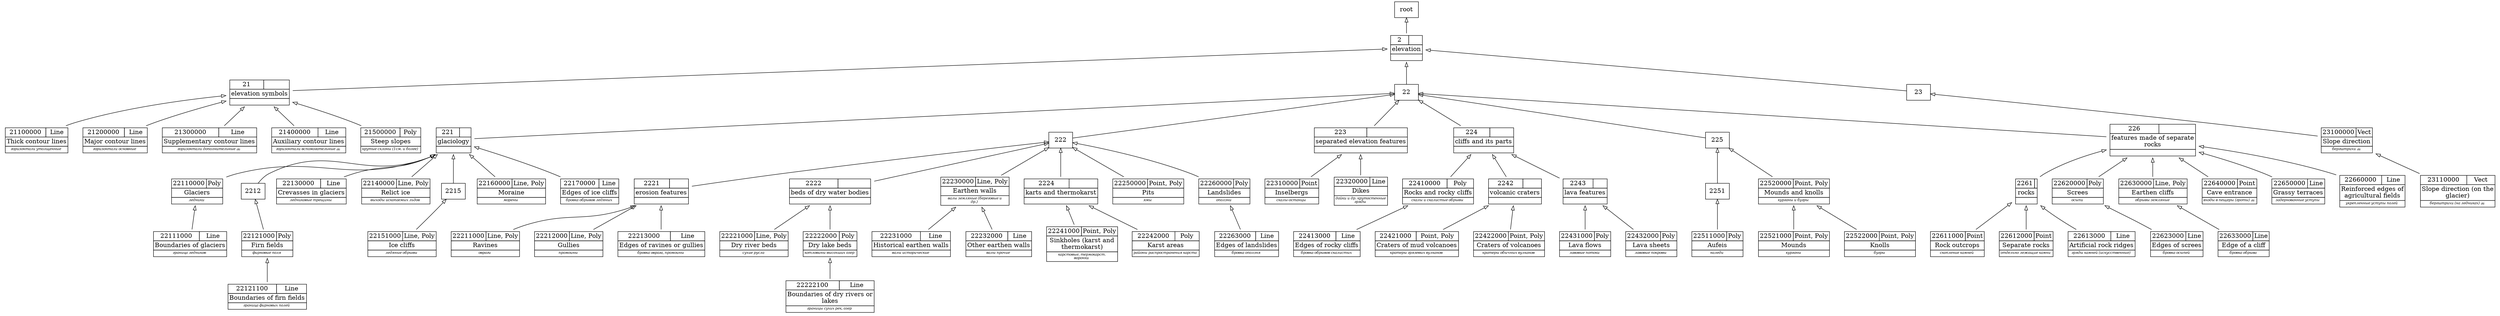 /* This file was auto-generated on Wed Jan  2 19:58:51 2013
   using SOFT.pm library version 0.5.  Command line:
/usr/local/bin/soft2gv.pl --noorphans --tuples=RFK.csv --styles=RFK.gvsty RFK-elevation.soft
*/
digraph G {
	rankdir=BT
	/* subgraphs */
	/* node attributes */
	"cat:2" [weight="5",label=< <TABLE BORDER="0" CELLBORDER="1" CELLSPACING="0">  <TR><TD>2</TD><TD></TD></TR>  <TR><TD COLSPAN="2">elevation</TD></TR>  <TR><TD COLSPAN="2"><FONT POINT-SIZE="8"><I> </I></FONT></TD></TR>  </TABLE>>,shape="plaintext"];
	"cat:21" [weight="5",label=< <TABLE BORDER="0" CELLBORDER="1" CELLSPACING="0">  <TR><TD>21</TD><TD></TD></TR>  <TR><TD COLSPAN="2">elevation symbols</TD></TR>  <TR><TD COLSPAN="2"><FONT POINT-SIZE="8"><I> </I></FONT></TD></TR>  </TABLE>>,shape="plaintext"];
	"cat:211" [weight="5",label=< <TABLE BORDER="0" CELLBORDER="1" CELLSPACING="0">  <TR><TD>21100000</TD><TD>Line</TD></TR>  <TR><TD COLSPAN="2">Thick contour lines</TD></TR>  <TR><TD COLSPAN="2"><FONT POINT-SIZE="8"><I>&#x433;&#x43E;&#x440;&#x438;&#x437;&#x43E;&#x43D;&#x442;&#x430;&#x43B;&#x438; &#x443;&#x442;&#x43E;&#x43B;&#x449;&#x435;&#x43D;&#x43D;&#x44B;&#x435; </I></FONT></TD></TR>  </TABLE>>,shape="plaintext"];
	"cat:212" [weight="5",label=< <TABLE BORDER="0" CELLBORDER="1" CELLSPACING="0">  <TR><TD>21200000</TD><TD>Line</TD></TR>  <TR><TD COLSPAN="2">Major contour lines</TD></TR>  <TR><TD COLSPAN="2"><FONT POINT-SIZE="8"><I>&#x433;&#x43E;&#x440;&#x438;&#x437;&#x43E;&#x43D;&#x442;&#x430;&#x43B;&#x438; &#x43E;&#x441;&#x43D;&#x43E;&#x432;&#x43D;&#x44B;&#x435; </I></FONT></TD></TR>  </TABLE>>,shape="plaintext"];
	"cat:213" [weight="5",label=< <TABLE BORDER="0" CELLBORDER="1" CELLSPACING="0">  <TR><TD>21300000</TD><TD>Line</TD></TR>  <TR><TD COLSPAN="2">Supplementary contour lines</TD></TR>  <TR><TD COLSPAN="2"><FONT POINT-SIZE="8"><I>&#x433;&#x43E;&#x440;&#x438;&#x437;&#x43E;&#x43D;&#x442;&#x430;&#x43B;&#x438; &#x434;&#x43E;&#x43F;&#x43E;&#x43B;&#x43D;&#x438;&#x442;&#x435;&#x43B;&#x44C;&#x43D;&#x44B;&#x435; &#x2694; </I></FONT></TD></TR>  </TABLE>>,shape="plaintext"];
	"cat:214" [weight="5",label=< <TABLE BORDER="0" CELLBORDER="1" CELLSPACING="0">  <TR><TD>21400000</TD><TD>Line</TD></TR>  <TR><TD COLSPAN="2">Auxiliary contour lines</TD></TR>  <TR><TD COLSPAN="2"><FONT POINT-SIZE="8"><I>&#x433;&#x43E;&#x440;&#x438;&#x437;&#x43E;&#x43D;&#x442;&#x430;&#x43B;&#x438; &#x432;&#x441;&#x43F;&#x43E;&#x43C;&#x43E;&#x433;&#x430;&#x442;&#x435;&#x43B;&#x44C;&#x43D;&#x44B;&#x435; &#x2694; </I></FONT></TD></TR>  </TABLE>>,shape="plaintext"];
	"cat:215" [weight="5",label=< <TABLE BORDER="0" CELLBORDER="1" CELLSPACING="0">  <TR><TD>21500000</TD><TD>Poly</TD></TR>  <TR><TD COLSPAN="2">Steep slopes</TD></TR>  <TR><TD COLSPAN="2"><FONT POINT-SIZE="8"><I>&#x43A;&#x440;&#x443;&#x442;&#x44B;&#x435; &#x441;&#x43A;&#x43B;&#x43E;&#x43D;&#x44B; (1&#x441;&#x43C;. &#x438; &#x431;&#x43E;&#x43B;&#x435;&#x435;) </I></FONT></TD></TR>  </TABLE>>,shape="plaintext"];
	"cat:22" [weight="5",shape="box",label="22"];
	"cat:221" [weight="5",label=< <TABLE BORDER="0" CELLBORDER="1" CELLSPACING="0">  <TR><TD>221</TD><TD></TD></TR>  <TR><TD COLSPAN="2">glaciology</TD></TR>  <TR><TD COLSPAN="2"><FONT POINT-SIZE="8"><I> </I></FONT></TD></TR>  </TABLE>>,shape="plaintext"];
	"cat:2211" [weight="5",label=< <TABLE BORDER="0" CELLBORDER="1" CELLSPACING="0">  <TR><TD>22110000</TD><TD>Poly</TD></TR>  <TR><TD COLSPAN="2">Glaciers</TD></TR>  <TR><TD COLSPAN="2"><FONT POINT-SIZE="8"><I>&#x43B;&#x435;&#x434;&#x43D;&#x438;&#x43A;&#x438; </I></FONT></TD></TR>  </TABLE>>,shape="plaintext"];
	"cat:22111" [weight="5",label=< <TABLE BORDER="0" CELLBORDER="1" CELLSPACING="0">  <TR><TD>22111000</TD><TD>Line</TD></TR>  <TR><TD COLSPAN="2">Boundaries of glaciers</TD></TR>  <TR><TD COLSPAN="2"><FONT POINT-SIZE="8"><I>&#x433;&#x440;&#x430;&#x43D;&#x438;&#x446;&#x430; &#x43B;&#x435;&#x434;&#x43D;&#x438;&#x43A;&#x43E;&#x432; </I></FONT></TD></TR>  </TABLE>>,shape="plaintext"];
	"cat:2212" [weight="5",shape="box",label="2212"];
	"cat:22121" [weight="5",label=< <TABLE BORDER="0" CELLBORDER="1" CELLSPACING="0">  <TR><TD>22121000</TD><TD>Poly</TD></TR>  <TR><TD COLSPAN="2">Firn fields</TD></TR>  <TR><TD COLSPAN="2"><FONT POINT-SIZE="8"><I>&#x444;&#x438;&#x440;&#x43D;&#x43E;&#x432;&#x44B;&#x435; &#x43F;&#x43E;&#x43B;&#x44F; </I></FONT></TD></TR>  </TABLE>>,shape="plaintext"];
	"cat:221211" [weight="5",label=< <TABLE BORDER="0" CELLBORDER="1" CELLSPACING="0">  <TR><TD>22121100</TD><TD>Line</TD></TR>  <TR><TD COLSPAN="2">Boundaries of firn fields</TD></TR>  <TR><TD COLSPAN="2"><FONT POINT-SIZE="8"><I>&#x433;&#x440;&#x430;&#x43D;&#x438;&#x446;&#x430; &#x444;&#x438;&#x440;&#x43D;&#x43E;&#x432;&#x44B;&#x445; &#x43F;&#x43E;&#x43B;&#x435;&#x439; </I></FONT></TD></TR>  </TABLE>>,shape="plaintext"];
	"cat:2213" [weight="5",label=< <TABLE BORDER="0" CELLBORDER="1" CELLSPACING="0">  <TR><TD>22130000</TD><TD>Line</TD></TR>  <TR><TD COLSPAN="2">Crevasses in glaciers</TD></TR>  <TR><TD COLSPAN="2"><FONT POINT-SIZE="8"><I>&#x43B;&#x435;&#x434;&#x43D;&#x438;&#x43A;&#x43E;&#x432;&#x44B;&#x435; &#x442;&#x440;&#x435;&#x449;&#x438;&#x43D;&#x44B; </I></FONT></TD></TR>  </TABLE>>,shape="plaintext"];
	"cat:2214" [weight="5",label=< <TABLE BORDER="0" CELLBORDER="1" CELLSPACING="0">  <TR><TD>22140000</TD><TD>Line, Poly</TD></TR>  <TR><TD COLSPAN="2">Relict ice</TD></TR>  <TR><TD COLSPAN="2"><FONT POINT-SIZE="8"><I>&#x432;&#x44B;&#x445;&#x43E;&#x434;&#x44B; &#x438;&#x441;&#x43A;&#x43E;&#x43F;&#x430;&#x435;&#x43C;&#x44B;&#x445; &#x43B;&#x44C;&#x434;&#x43E;&#x432; </I></FONT></TD></TR>  </TABLE>>,shape="plaintext"];
	"cat:2215" [weight="5",shape="box",label="2215"];
	"cat:22151" [weight="5",label=< <TABLE BORDER="0" CELLBORDER="1" CELLSPACING="0">  <TR><TD>22151000</TD><TD>Line, Poly</TD></TR>  <TR><TD COLSPAN="2">Ice cliffs</TD></TR>  <TR><TD COLSPAN="2"><FONT POINT-SIZE="8"><I>&#x43B;&#x435;&#x434;&#x44F;&#x43D;&#x44B;&#x435; &#x43E;&#x431;&#x440;&#x44B;&#x432;&#x44B; </I></FONT></TD></TR>  </TABLE>>,shape="plaintext"];
	"cat:2216" [weight="5",label=< <TABLE BORDER="0" CELLBORDER="1" CELLSPACING="0">  <TR><TD>22160000</TD><TD>Line, Poly</TD></TR>  <TR><TD COLSPAN="2">Moraine</TD></TR>  <TR><TD COLSPAN="2"><FONT POINT-SIZE="8"><I>&#x43C;&#x43E;&#x440;&#x435;&#x43D;&#x44B; </I></FONT></TD></TR>  </TABLE>>,shape="plaintext"];
	"cat:2217" [weight="5",label=< <TABLE BORDER="0" CELLBORDER="1" CELLSPACING="0">  <TR><TD>22170000</TD><TD>Line</TD></TR>  <TR><TD COLSPAN="2">Edges of ice cliffs</TD></TR>  <TR><TD COLSPAN="2"><FONT POINT-SIZE="8"><I>&#x431;&#x440;&#x43E;&#x432;&#x43A;&#x430; &#x43E;&#x431;&#x440;&#x44B;&#x432;&#x43E;&#x432; &#x43B;&#x435;&#x434;&#x44F;&#x43D;&#x44B;&#x445; </I></FONT></TD></TR>  </TABLE>>,shape="plaintext"];
	"cat:222" [weight="5",shape="box",label="222"];
	"cat:2221" [weight="5",label=< <TABLE BORDER="0" CELLBORDER="1" CELLSPACING="0">  <TR><TD>2221</TD><TD></TD></TR>  <TR><TD COLSPAN="2">erosion features</TD></TR>  <TR><TD COLSPAN="2"><FONT POINT-SIZE="8"><I> </I></FONT></TD></TR>  </TABLE>>,shape="plaintext"];
	"cat:22211" [weight="5",label=< <TABLE BORDER="0" CELLBORDER="1" CELLSPACING="0">  <TR><TD>22211000</TD><TD>Line, Poly</TD></TR>  <TR><TD COLSPAN="2">Ravines</TD></TR>  <TR><TD COLSPAN="2"><FONT POINT-SIZE="8"><I>&#x43E;&#x432;&#x440;&#x430;&#x433;&#x438; </I></FONT></TD></TR>  </TABLE>>,shape="plaintext"];
	"cat:22212" [weight="5",label=< <TABLE BORDER="0" CELLBORDER="1" CELLSPACING="0">  <TR><TD>22212000</TD><TD>Line, Poly</TD></TR>  <TR><TD COLSPAN="2">Gullies</TD></TR>  <TR><TD COLSPAN="2"><FONT POINT-SIZE="8"><I>&#x43F;&#x440;&#x43E;&#x43C;&#x43E;&#x438;&#x43D;&#x44B; </I></FONT></TD></TR>  </TABLE>>,shape="plaintext"];
	"cat:22213" [weight="5",label=< <TABLE BORDER="0" CELLBORDER="1" CELLSPACING="0">  <TR><TD>22213000</TD><TD>Line</TD></TR>  <TR><TD COLSPAN="2">Edges of ravines or gullies</TD></TR>  <TR><TD COLSPAN="2"><FONT POINT-SIZE="8"><I>&#x431;&#x440;&#x43E;&#x432;&#x43A;&#x430; &#x43E;&#x432;&#x440;&#x430;&#x433;&#x430;, &#x43F;&#x440;&#x43E;&#x43C;&#x43E;&#x438;&#x43D;&#x44B; </I></FONT></TD></TR>  </TABLE>>,shape="plaintext"];
	"cat:2222" [weight="5",label=< <TABLE BORDER="0" CELLBORDER="1" CELLSPACING="0">  <TR><TD>2222</TD><TD></TD></TR>  <TR><TD COLSPAN="2">beds of dry water bodies</TD></TR>  <TR><TD COLSPAN="2"><FONT POINT-SIZE="8"><I> </I></FONT></TD></TR>  </TABLE>>,shape="plaintext"];
	"cat:22221" [weight="5",label=< <TABLE BORDER="0" CELLBORDER="1" CELLSPACING="0">  <TR><TD>22221000</TD><TD>Line, Poly</TD></TR>  <TR><TD COLSPAN="2">Dry river beds</TD></TR>  <TR><TD COLSPAN="2"><FONT POINT-SIZE="8"><I>&#x441;&#x443;&#x445;&#x438;&#x435; &#x440;&#x443;&#x441;&#x43B;&#x430; </I></FONT></TD></TR>  </TABLE>>,shape="plaintext"];
	"cat:22222" [weight="5",label=< <TABLE BORDER="0" CELLBORDER="1" CELLSPACING="0">  <TR><TD>22222000</TD><TD>Poly</TD></TR>  <TR><TD COLSPAN="2">Dry lake beds</TD></TR>  <TR><TD COLSPAN="2"><FONT POINT-SIZE="8"><I>&#x43A;&#x43E;&#x442;&#x43B;&#x43E;&#x432;&#x438;&#x43D;&#x44B; &#x432;&#x44B;&#x441;&#x43E;&#x445;&#x448;&#x438;&#x445; &#x43E;&#x437;&#x435;&#x440; </I></FONT></TD></TR>  </TABLE>>,shape="plaintext"];
	"cat:222221" [weight="5",label=< <TABLE BORDER="0" CELLBORDER="1" CELLSPACING="0">  <TR><TD>22222100</TD><TD>Line</TD></TR>  <TR><TD COLSPAN="2">Boundaries of dry rivers or<BR/>lakes</TD></TR>  <TR><TD COLSPAN="2"><FONT POINT-SIZE="8"><I>&#x433;&#x440;&#x430;&#x43D;&#x438;&#x446;&#x44B; &#x441;&#x443;&#x445;&#x438;&#x445; &#x440;&#x435;&#x43A;, &#x43E;&#x437;&#x435;&#x440; </I></FONT></TD></TR>  </TABLE>>,shape="plaintext"];
	"cat:2223" [weight="5",label=< <TABLE BORDER="0" CELLBORDER="1" CELLSPACING="0">  <TR><TD>22230000</TD><TD>Line, Poly</TD></TR>  <TR><TD COLSPAN="2">Earthen walls</TD></TR>  <TR><TD COLSPAN="2"><FONT POINT-SIZE="8"><I>&#x432;&#x430;&#x43B;&#x44B; &#x437;&#x435;&#x43C;&#x43B;&#x44F;&#x43D;&#x44B;&#x435; (&#x431;&#x435;&#x440;&#x435;&#x433;&#x43E;&#x432;&#x44B;&#x435; &#x438;<BR/>&#x434;&#x440;.) </I></FONT></TD></TR>  </TABLE>>,shape="plaintext"];
	"cat:22231" [weight="5",label=< <TABLE BORDER="0" CELLBORDER="1" CELLSPACING="0">  <TR><TD>22231000</TD><TD>Line</TD></TR>  <TR><TD COLSPAN="2">Historical earthen walls</TD></TR>  <TR><TD COLSPAN="2"><FONT POINT-SIZE="8"><I>&#x432;&#x430;&#x43B;&#x44B; &#x438;&#x441;&#x442;&#x43E;&#x440;&#x438;&#x447;&#x435;&#x441;&#x43A;&#x438;&#x435; </I></FONT></TD></TR>  </TABLE>>,shape="plaintext"];
	"cat:22232" [weight="5",label=< <TABLE BORDER="0" CELLBORDER="1" CELLSPACING="0">  <TR><TD>22232000</TD><TD>Line</TD></TR>  <TR><TD COLSPAN="2">Other earthen walls</TD></TR>  <TR><TD COLSPAN="2"><FONT POINT-SIZE="8"><I>&#x432;&#x430;&#x43B;&#x44B; &#x43F;&#x440;&#x43E;&#x447;&#x438;&#x435; </I></FONT></TD></TR>  </TABLE>>,shape="plaintext"];
	"cat:2224" [weight="5",label=< <TABLE BORDER="0" CELLBORDER="1" CELLSPACING="0">  <TR><TD>2224</TD><TD></TD></TR>  <TR><TD COLSPAN="2">karts and thermokarst</TD></TR>  <TR><TD COLSPAN="2"><FONT POINT-SIZE="8"><I> </I></FONT></TD></TR>  </TABLE>>,shape="plaintext"];
	"cat:22241" [weight="5",label=< <TABLE BORDER="0" CELLBORDER="1" CELLSPACING="0">  <TR><TD>22241000</TD><TD>Point, Poly</TD></TR>  <TR><TD COLSPAN="2">Sinkholes (karst and<BR/>thermokarst)</TD></TR>  <TR><TD COLSPAN="2"><FONT POINT-SIZE="8"><I>&#x43A;&#x430;&#x440;&#x441;&#x442;&#x43E;&#x432;&#x44B;&#x435;, &#x442;&#x435;&#x440;&#x43C;&#x43E;&#x43A;&#x430;&#x440;&#x441;&#x442;.<BR/>&#x432;&#x43E;&#x440;&#x43E;&#x43D;&#x43A;&#x438; </I></FONT></TD></TR>  </TABLE>>,shape="plaintext"];
	"cat:22242" [weight="5",label=< <TABLE BORDER="0" CELLBORDER="1" CELLSPACING="0">  <TR><TD>22242000</TD><TD>Poly</TD></TR>  <TR><TD COLSPAN="2">Karst areas</TD></TR>  <TR><TD COLSPAN="2"><FONT POINT-SIZE="8"><I>&#x440;&#x430;&#x439;&#x43E;&#x43D;&#x44B; &#x440;&#x430;&#x441;&#x43F;&#x440;&#x43E;&#x441;&#x442;&#x440;&#x430;&#x43D;&#x435;&#x43D;&#x438;&#x44F; &#x43A;&#x430;&#x440;&#x441;&#x442;&#x430; </I></FONT></TD></TR>  </TABLE>>,shape="plaintext"];
	"cat:2225" [weight="5",label=< <TABLE BORDER="0" CELLBORDER="1" CELLSPACING="0">  <TR><TD>22250000</TD><TD>Point, Poly</TD></TR>  <TR><TD COLSPAN="2">Pits</TD></TR>  <TR><TD COLSPAN="2"><FONT POINT-SIZE="8"><I>&#x44F;&#x43C;&#x44B; </I></FONT></TD></TR>  </TABLE>>,shape="plaintext"];
	"cat:2226" [weight="5",label=< <TABLE BORDER="0" CELLBORDER="1" CELLSPACING="0">  <TR><TD>22260000</TD><TD>Poly</TD></TR>  <TR><TD COLSPAN="2">Landslides</TD></TR>  <TR><TD COLSPAN="2"><FONT POINT-SIZE="8"><I>&#x43E;&#x43F;&#x43E;&#x43B;&#x437;&#x43D;&#x438; </I></FONT></TD></TR>  </TABLE>>,shape="plaintext"];
	"cat:22263" [weight="5",label=< <TABLE BORDER="0" CELLBORDER="1" CELLSPACING="0">  <TR><TD>22263000</TD><TD>Line</TD></TR>  <TR><TD COLSPAN="2">Edges of landslides</TD></TR>  <TR><TD COLSPAN="2"><FONT POINT-SIZE="8"><I>&#x431;&#x440;&#x43E;&#x432;&#x43A;&#x430; &#x43E;&#x43F;&#x43E;&#x43B;&#x437;&#x43D;&#x44F; </I></FONT></TD></TR>  </TABLE>>,shape="plaintext"];
	"cat:223" [weight="5",label=< <TABLE BORDER="0" CELLBORDER="1" CELLSPACING="0">  <TR><TD>223</TD><TD></TD></TR>  <TR><TD COLSPAN="2">separated elevation features</TD></TR>  <TR><TD COLSPAN="2"><FONT POINT-SIZE="8"><I> </I></FONT></TD></TR>  </TABLE>>,shape="plaintext"];
	"cat:2231" [weight="5",label=< <TABLE BORDER="0" CELLBORDER="1" CELLSPACING="0">  <TR><TD>22310000</TD><TD>Point</TD></TR>  <TR><TD COLSPAN="2">Inselbergs</TD></TR>  <TR><TD COLSPAN="2"><FONT POINT-SIZE="8"><I>&#x441;&#x43A;&#x430;&#x43B;&#x44B;-&#x43E;&#x441;&#x442;&#x430;&#x43D;&#x446;&#x44B; </I></FONT></TD></TR>  </TABLE>>,shape="plaintext"];
	"cat:2232" [weight="5",label=< <TABLE BORDER="0" CELLBORDER="1" CELLSPACING="0">  <TR><TD>22320000</TD><TD>Line</TD></TR>  <TR><TD COLSPAN="2">Dikes</TD></TR>  <TR><TD COLSPAN="2"><FONT POINT-SIZE="8"><I>&#x434;&#x430;&#x439;&#x43A;&#x438; &#x438; &#x434;&#x440;. &#x43A;&#x440;&#x443;&#x442;&#x43E;&#x441;&#x442;&#x435;&#x43D;&#x43D;&#x44B;&#x435;<BR/>&#x433;&#x440;&#x44F;&#x434;&#x44B; </I></FONT></TD></TR>  </TABLE>>,shape="plaintext"];
	"cat:224" [weight="5",label=< <TABLE BORDER="0" CELLBORDER="1" CELLSPACING="0">  <TR><TD>224</TD><TD></TD></TR>  <TR><TD COLSPAN="2">cliffs and its parts</TD></TR>  <TR><TD COLSPAN="2"><FONT POINT-SIZE="8"><I> </I></FONT></TD></TR>  </TABLE>>,shape="plaintext"];
	"cat:2241" [weight="5",label=< <TABLE BORDER="0" CELLBORDER="1" CELLSPACING="0">  <TR><TD>22410000</TD><TD>Poly</TD></TR>  <TR><TD COLSPAN="2">Rocks and rocky cliffs</TD></TR>  <TR><TD COLSPAN="2"><FONT POINT-SIZE="8"><I>&#x441;&#x43A;&#x430;&#x43B;&#x44B; &#x438; &#x441;&#x43A;&#x430;&#x43B;&#x438;&#x441;&#x442;&#x44B;&#x435; &#x43E;&#x431;&#x440;&#x44B;&#x432;&#x44B; </I></FONT></TD></TR>  </TABLE>>,shape="plaintext"];
	"cat:22413" [weight="5",label=< <TABLE BORDER="0" CELLBORDER="1" CELLSPACING="0">  <TR><TD>22413000</TD><TD>Line</TD></TR>  <TR><TD COLSPAN="2">Edges of rocky cliffs</TD></TR>  <TR><TD COLSPAN="2"><FONT POINT-SIZE="8"><I>&#x431;&#x440;&#x43E;&#x432;&#x43A;&#x430; &#x43E;&#x431;&#x440;&#x44B;&#x432;&#x43E;&#x432; &#x441;&#x43A;&#x430;&#x43B;&#x438;&#x441;&#x442;&#x44B;&#x445; </I></FONT></TD></TR>  </TABLE>>,shape="plaintext"];
	"cat:2242" [weight="5",label=< <TABLE BORDER="0" CELLBORDER="1" CELLSPACING="0">  <TR><TD>2242</TD><TD></TD></TR>  <TR><TD COLSPAN="2">volcanic craters</TD></TR>  <TR><TD COLSPAN="2"><FONT POINT-SIZE="8"><I> </I></FONT></TD></TR>  </TABLE>>,shape="plaintext"];
	"cat:22421" [weight="5",label=< <TABLE BORDER="0" CELLBORDER="1" CELLSPACING="0">  <TR><TD>22421000</TD><TD>Point, Poly</TD></TR>  <TR><TD COLSPAN="2">Craters of mud volcanoes</TD></TR>  <TR><TD COLSPAN="2"><FONT POINT-SIZE="8"><I>&#x43A;&#x440;&#x430;&#x442;&#x435;&#x440;&#x44B; &#x433;&#x440;&#x44F;&#x437;&#x435;&#x432;&#x44B;&#x445; &#x432;&#x443;&#x43B;&#x43A;&#x430;&#x43D;&#x43E;&#x432; </I></FONT></TD></TR>  </TABLE>>,shape="plaintext"];
	"cat:22422" [weight="5",label=< <TABLE BORDER="0" CELLBORDER="1" CELLSPACING="0">  <TR><TD>22422000</TD><TD>Point, Poly</TD></TR>  <TR><TD COLSPAN="2">Craters of volcanoes</TD></TR>  <TR><TD COLSPAN="2"><FONT POINT-SIZE="8"><I>&#x43A;&#x440;&#x430;&#x442;&#x435;&#x440;&#x44B; &#x43E;&#x431;&#x44B;&#x447;&#x43D;&#x44B;&#x445; &#x432;&#x443;&#x43B;&#x43A;&#x430;&#x43D;&#x43E;&#x432; </I></FONT></TD></TR>  </TABLE>>,shape="plaintext"];
	"cat:2243" [weight="5",label=< <TABLE BORDER="0" CELLBORDER="1" CELLSPACING="0">  <TR><TD>2243</TD><TD></TD></TR>  <TR><TD COLSPAN="2">lava features</TD></TR>  <TR><TD COLSPAN="2"><FONT POINT-SIZE="8"><I> </I></FONT></TD></TR>  </TABLE>>,shape="plaintext"];
	"cat:22431" [weight="5",label=< <TABLE BORDER="0" CELLBORDER="1" CELLSPACING="0">  <TR><TD>22431000</TD><TD>Poly</TD></TR>  <TR><TD COLSPAN="2">Lava flows</TD></TR>  <TR><TD COLSPAN="2"><FONT POINT-SIZE="8"><I>&#x43B;&#x430;&#x432;&#x43E;&#x432;&#x44B;&#x435; &#x43F;&#x43E;&#x442;&#x43E;&#x43A;&#x438; </I></FONT></TD></TR>  </TABLE>>,shape="plaintext"];
	"cat:22432" [weight="5",label=< <TABLE BORDER="0" CELLBORDER="1" CELLSPACING="0">  <TR><TD>22432000</TD><TD>Poly</TD></TR>  <TR><TD COLSPAN="2">Lava sheets</TD></TR>  <TR><TD COLSPAN="2"><FONT POINT-SIZE="8"><I>&#x43B;&#x430;&#x432;&#x43E;&#x432;&#x44B;&#x435; &#x43F;&#x43E;&#x43A;&#x440;&#x43E;&#x432;&#x44B; </I></FONT></TD></TR>  </TABLE>>,shape="plaintext"];
	"cat:225" [weight="5",shape="box",label="225"];
	"cat:2251" [weight="5",shape="box",label="2251"];
	"cat:22511" [weight="5",label=< <TABLE BORDER="0" CELLBORDER="1" CELLSPACING="0">  <TR><TD>22511000</TD><TD>Poly</TD></TR>  <TR><TD COLSPAN="2">Aufeis</TD></TR>  <TR><TD COLSPAN="2"><FONT POINT-SIZE="8"><I>&#x43D;&#x430;&#x43B;&#x435;&#x434;&#x438; </I></FONT></TD></TR>  </TABLE>>,shape="plaintext"];
	"cat:2252" [weight="5",label=< <TABLE BORDER="0" CELLBORDER="1" CELLSPACING="0">  <TR><TD>22520000</TD><TD>Point, Poly</TD></TR>  <TR><TD COLSPAN="2">Mounds and knolls</TD></TR>  <TR><TD COLSPAN="2"><FONT POINT-SIZE="8"><I>&#x43A;&#x443;&#x440;&#x433;&#x430;&#x43D;&#x44B; &#x438; &#x431;&#x443;&#x433;&#x440;&#x44B; </I></FONT></TD></TR>  </TABLE>>,shape="plaintext"];
	"cat:22521" [weight="5",label=< <TABLE BORDER="0" CELLBORDER="1" CELLSPACING="0">  <TR><TD>22521000</TD><TD>Point, Poly</TD></TR>  <TR><TD COLSPAN="2">Mounds</TD></TR>  <TR><TD COLSPAN="2"><FONT POINT-SIZE="8"><I>&#x43A;&#x443;&#x440;&#x433;&#x430;&#x43D;&#x44B; </I></FONT></TD></TR>  </TABLE>>,shape="plaintext"];
	"cat:22522" [weight="5",label=< <TABLE BORDER="0" CELLBORDER="1" CELLSPACING="0">  <TR><TD>22522000</TD><TD>Point, Poly</TD></TR>  <TR><TD COLSPAN="2">Knolls</TD></TR>  <TR><TD COLSPAN="2"><FONT POINT-SIZE="8"><I>&#x431;&#x443;&#x433;&#x440;&#x44B; </I></FONT></TD></TR>  </TABLE>>,shape="plaintext"];
	"cat:226" [weight="5",label=< <TABLE BORDER="0" CELLBORDER="1" CELLSPACING="0">  <TR><TD>226</TD><TD></TD></TR>  <TR><TD COLSPAN="2">features made of separate<BR/>rocks</TD></TR>  <TR><TD COLSPAN="2"><FONT POINT-SIZE="8"><I> </I></FONT></TD></TR>  </TABLE>>,shape="plaintext"];
	"cat:2261" [weight="5",label=< <TABLE BORDER="0" CELLBORDER="1" CELLSPACING="0">  <TR><TD>2261</TD><TD></TD></TR>  <TR><TD COLSPAN="2">rocks</TD></TR>  <TR><TD COLSPAN="2"><FONT POINT-SIZE="8"><I> </I></FONT></TD></TR>  </TABLE>>,shape="plaintext"];
	"cat:22611" [weight="5",label=< <TABLE BORDER="0" CELLBORDER="1" CELLSPACING="0">  <TR><TD>22611000</TD><TD>Point</TD></TR>  <TR><TD COLSPAN="2">Rock outcrops</TD></TR>  <TR><TD COLSPAN="2"><FONT POINT-SIZE="8"><I>&#x441;&#x43A;&#x43E;&#x43F;&#x43B;&#x435;&#x43D;&#x438;&#x435; &#x43A;&#x430;&#x43C;&#x43D;&#x435;&#x439; </I></FONT></TD></TR>  </TABLE>>,shape="plaintext"];
	"cat:22612" [weight="5",label=< <TABLE BORDER="0" CELLBORDER="1" CELLSPACING="0">  <TR><TD>22612000</TD><TD>Point</TD></TR>  <TR><TD COLSPAN="2">Separate rocks</TD></TR>  <TR><TD COLSPAN="2"><FONT POINT-SIZE="8"><I>&#x43E;&#x442;&#x434;&#x435;&#x43B;&#x44C;&#x43D;&#x43E; &#x43B;&#x435;&#x436;&#x430;&#x449;&#x438;&#x435; &#x43A;&#x430;&#x43C;&#x43D;&#x438; </I></FONT></TD></TR>  </TABLE>>,shape="plaintext"];
	"cat:22613" [weight="5",label=< <TABLE BORDER="0" CELLBORDER="1" CELLSPACING="0">  <TR><TD>22613000</TD><TD>Line</TD></TR>  <TR><TD COLSPAN="2">Artificial rock ridges</TD></TR>  <TR><TD COLSPAN="2"><FONT POINT-SIZE="8"><I>&#x433;&#x440;&#x44F;&#x434;&#x44B; &#x43A;&#x430;&#x43C;&#x43D;&#x435;&#x439; (&#x438;&#x441;&#x43A;&#x443;&#x441;&#x441;&#x442;&#x432;&#x435;&#x43D;&#x43D;&#x44B;&#x435;) </I></FONT></TD></TR>  </TABLE>>,shape="plaintext"];
	"cat:2262" [weight="5",label=< <TABLE BORDER="0" CELLBORDER="1" CELLSPACING="0">  <TR><TD>22620000</TD><TD>Poly</TD></TR>  <TR><TD COLSPAN="2">Screes</TD></TR>  <TR><TD COLSPAN="2"><FONT POINT-SIZE="8"><I>&#x43E;&#x441;&#x44B;&#x43F;&#x438; </I></FONT></TD></TR>  </TABLE>>,shape="plaintext"];
	"cat:22623" [weight="5",label=< <TABLE BORDER="0" CELLBORDER="1" CELLSPACING="0">  <TR><TD>22623000</TD><TD>Line</TD></TR>  <TR><TD COLSPAN="2">Edges of screes</TD></TR>  <TR><TD COLSPAN="2"><FONT POINT-SIZE="8"><I>&#x431;&#x440;&#x43E;&#x432;&#x43A;&#x430; &#x43E;&#x441;&#x44B;&#x43F;&#x435;&#x439; </I></FONT></TD></TR>  </TABLE>>,shape="plaintext"];
	"cat:2263" [weight="5",label=< <TABLE BORDER="0" CELLBORDER="1" CELLSPACING="0">  <TR><TD>22630000</TD><TD>Line, Poly</TD></TR>  <TR><TD COLSPAN="2">Earthen cliffs</TD></TR>  <TR><TD COLSPAN="2"><FONT POINT-SIZE="8"><I>&#x43E;&#x431;&#x440;&#x44B;&#x432;&#x44B; &#x437;&#x435;&#x43C;&#x43B;&#x44F;&#x43D;&#x44B;&#x435; </I></FONT></TD></TR>  </TABLE>>,shape="plaintext"];
	"cat:22633" [weight="5",label=< <TABLE BORDER="0" CELLBORDER="1" CELLSPACING="0">  <TR><TD>22633000</TD><TD>Line</TD></TR>  <TR><TD COLSPAN="2">Edge of a cliff</TD></TR>  <TR><TD COLSPAN="2"><FONT POINT-SIZE="8"><I>&#x431;&#x440;&#x43E;&#x432;&#x43A;&#x430; &#x43E;&#x431;&#x440;&#x44B;&#x432;&#x430; </I></FONT></TD></TR>  </TABLE>>,shape="plaintext"];
	"cat:2264" [weight="5",label=< <TABLE BORDER="0" CELLBORDER="1" CELLSPACING="0">  <TR><TD>22640000</TD><TD>Point</TD></TR>  <TR><TD COLSPAN="2">Cave entrance</TD></TR>  <TR><TD COLSPAN="2"><FONT POINT-SIZE="8"><I>&#x432;&#x445;&#x43E;&#x434;&#x44B; &#x432; &#x43F;&#x435;&#x449;&#x435;&#x440;&#x44B; (&#x433;&#x440;&#x43E;&#x442;&#x44B;) &#x2694; </I></FONT></TD></TR>  </TABLE>>,shape="plaintext"];
	"cat:2265" [weight="5",label=< <TABLE BORDER="0" CELLBORDER="1" CELLSPACING="0">  <TR><TD>22650000</TD><TD>Line</TD></TR>  <TR><TD COLSPAN="2">Grassy terraces</TD></TR>  <TR><TD COLSPAN="2"><FONT POINT-SIZE="8"><I>&#x437;&#x430;&#x434;&#x435;&#x440;&#x43D;&#x43E;&#x432;&#x430;&#x43D;&#x43D;&#x44B;&#x435; &#x443;&#x441;&#x442;&#x443;&#x43F;&#x44B; </I></FONT></TD></TR>  </TABLE>>,shape="plaintext"];
	"cat:2266" [weight="5",label=< <TABLE BORDER="0" CELLBORDER="1" CELLSPACING="0">  <TR><TD>22660000</TD><TD>Line</TD></TR>  <TR><TD COLSPAN="2">Reinforced edges of<BR/>agricultural fields</TD></TR>  <TR><TD COLSPAN="2"><FONT POINT-SIZE="8"><I>&#x443;&#x43A;&#x440;&#x435;&#x43F;&#x43B;&#x435;&#x43D;&#x43D;&#x44B;&#x435; &#x443;&#x441;&#x442;&#x443;&#x43F;&#x44B; &#x43F;&#x43E;&#x43B;&#x435;&#x439; </I></FONT></TD></TR>  </TABLE>>,shape="plaintext"];
	"cat:23" [weight="5",shape="box",label="23"];
	"cat:231" [weight="5",label=< <TABLE BORDER="0" CELLBORDER="1" CELLSPACING="0">  <TR><TD>23100000</TD><TD>Vect</TD></TR>  <TR><TD COLSPAN="2">Slope direction</TD></TR>  <TR><TD COLSPAN="2"><FONT POINT-SIZE="8"><I>&#x431;&#x435;&#x440;&#x433;&#x448;&#x442;&#x440;&#x438;&#x445;&#x438; &#x2694; </I></FONT></TD></TR>  </TABLE>>,shape="plaintext"];
	"cat:2311" [weight="5",label=< <TABLE BORDER="0" CELLBORDER="1" CELLSPACING="0">  <TR><TD>23110000</TD><TD>Vect</TD></TR>  <TR><TD COLSPAN="2">Slope direction (on the<BR/>glacier)</TD></TR>  <TR><TD COLSPAN="2"><FONT POINT-SIZE="8"><I>&#x431;&#x435;&#x440;&#x433;&#x448;&#x442;&#x440;&#x438;&#x445;&#x438; (&#x43D;&#x430; &#x43B;&#x435;&#x434;&#x43D;&#x438;&#x43A;&#x430;&#x445;) &#x2694; </I></FONT></TD></TR>  </TABLE>>,shape="plaintext"];
	"cat:root" [weight="5",shape="box",label="root"];

	/* relations with attributes */
	"cat:2" -> "cat:root" [style="solid",arrowhead="empty"];
	"cat:21" -> "cat:2" [style="solid",arrowhead="empty"];
	"cat:211" -> "cat:21" [style="solid",arrowhead="empty"];
	"cat:212" -> "cat:21" [style="solid",arrowhead="empty"];
	"cat:213" -> "cat:21" [style="solid",arrowhead="empty"];
	"cat:214" -> "cat:21" [style="solid",arrowhead="empty"];
	"cat:215" -> "cat:21" [style="solid",arrowhead="empty"];
	"cat:22" -> "cat:2" [style="solid",arrowhead="empty"];
	"cat:221" -> "cat:22" [style="solid",arrowhead="empty"];
	"cat:2211" -> "cat:221" [style="solid",arrowhead="empty"];
	"cat:22111" -> "cat:2211" [style="solid",arrowhead="empty"];
	"cat:2212" -> "cat:221" [style="solid",arrowhead="empty"];
	"cat:22121" -> "cat:2212" [style="solid",arrowhead="empty"];
	"cat:221211" -> "cat:22121" [style="solid",arrowhead="empty"];
	"cat:2213" -> "cat:221" [style="solid",arrowhead="empty"];
	"cat:2214" -> "cat:221" [style="solid",arrowhead="empty"];
	"cat:2215" -> "cat:221" [style="solid",arrowhead="empty"];
	"cat:22151" -> "cat:2215" [style="solid",arrowhead="empty"];
	"cat:2216" -> "cat:221" [style="solid",arrowhead="empty"];
	"cat:2217" -> "cat:221" [style="solid",arrowhead="empty"];
	"cat:222" -> "cat:22" [style="solid",arrowhead="empty"];
	"cat:2221" -> "cat:222" [style="solid",arrowhead="empty"];
	"cat:22211" -> "cat:2221" [style="solid",arrowhead="empty"];
	"cat:22212" -> "cat:2221" [style="solid",arrowhead="empty"];
	"cat:22213" -> "cat:2221" [style="solid",arrowhead="empty"];
	"cat:2222" -> "cat:222" [style="solid",arrowhead="empty"];
	"cat:22221" -> "cat:2222" [style="solid",arrowhead="empty"];
	"cat:22222" -> "cat:2222" [style="solid",arrowhead="empty"];
	"cat:222221" -> "cat:22222" [style="solid",arrowhead="empty"];
	"cat:2223" -> "cat:222" [style="solid",arrowhead="empty"];
	"cat:22231" -> "cat:2223" [style="solid",arrowhead="empty"];
	"cat:22232" -> "cat:2223" [style="solid",arrowhead="empty"];
	"cat:2224" -> "cat:222" [style="solid",arrowhead="empty"];
	"cat:22241" -> "cat:2224" [style="solid",arrowhead="empty"];
	"cat:22242" -> "cat:2224" [style="solid",arrowhead="empty"];
	"cat:2225" -> "cat:222" [style="solid",arrowhead="empty"];
	"cat:2226" -> "cat:222" [style="solid",arrowhead="empty"];
	"cat:22263" -> "cat:2226" [style="solid",arrowhead="empty"];
	"cat:223" -> "cat:22" [style="solid",arrowhead="empty"];
	"cat:2231" -> "cat:223" [style="solid",arrowhead="empty"];
	"cat:2232" -> "cat:223" [style="solid",arrowhead="empty"];
	"cat:224" -> "cat:22" [style="solid",arrowhead="empty"];
	"cat:2241" -> "cat:224" [style="solid",arrowhead="empty"];
	"cat:22413" -> "cat:2241" [style="solid",arrowhead="empty"];
	"cat:2242" -> "cat:224" [style="solid",arrowhead="empty"];
	"cat:22421" -> "cat:2242" [style="solid",arrowhead="empty"];
	"cat:22422" -> "cat:2242" [style="solid",arrowhead="empty"];
	"cat:2243" -> "cat:224" [style="solid",arrowhead="empty"];
	"cat:22431" -> "cat:2243" [style="solid",arrowhead="empty"];
	"cat:22432" -> "cat:2243" [style="solid",arrowhead="empty"];
	"cat:225" -> "cat:22" [style="solid",arrowhead="empty"];
	"cat:2251" -> "cat:225" [style="solid",arrowhead="empty"];
	"cat:22511" -> "cat:2251" [style="solid",arrowhead="empty"];
	"cat:2252" -> "cat:225" [style="solid",arrowhead="empty"];
	"cat:22521" -> "cat:2252" [style="solid",arrowhead="empty"];
	"cat:22522" -> "cat:2252" [style="solid",arrowhead="empty"];
	"cat:226" -> "cat:22" [style="solid",arrowhead="empty"];
	"cat:2261" -> "cat:226" [style="solid",arrowhead="empty"];
	"cat:22611" -> "cat:2261" [style="solid",arrowhead="empty"];
	"cat:22612" -> "cat:2261" [style="solid",arrowhead="empty"];
	"cat:22613" -> "cat:2261" [style="solid",arrowhead="empty"];
	"cat:2262" -> "cat:226" [style="solid",arrowhead="empty"];
	"cat:22623" -> "cat:2262" [style="solid",arrowhead="empty"];
	"cat:2263" -> "cat:226" [style="solid",arrowhead="empty"];
	"cat:22633" -> "cat:2263" [style="solid",arrowhead="empty"];
	"cat:2264" -> "cat:226" [style="solid",arrowhead="empty"];
	"cat:2265" -> "cat:226" [style="solid",arrowhead="empty"];
	"cat:2266" -> "cat:226" [style="solid",arrowhead="empty"];
	"cat:23" -> "cat:2" [style="solid",arrowhead="empty"];
	"cat:231" -> "cat:23" [style="solid",arrowhead="empty"];
	"cat:2311" -> "cat:231" [style="solid",arrowhead="empty"];
}
